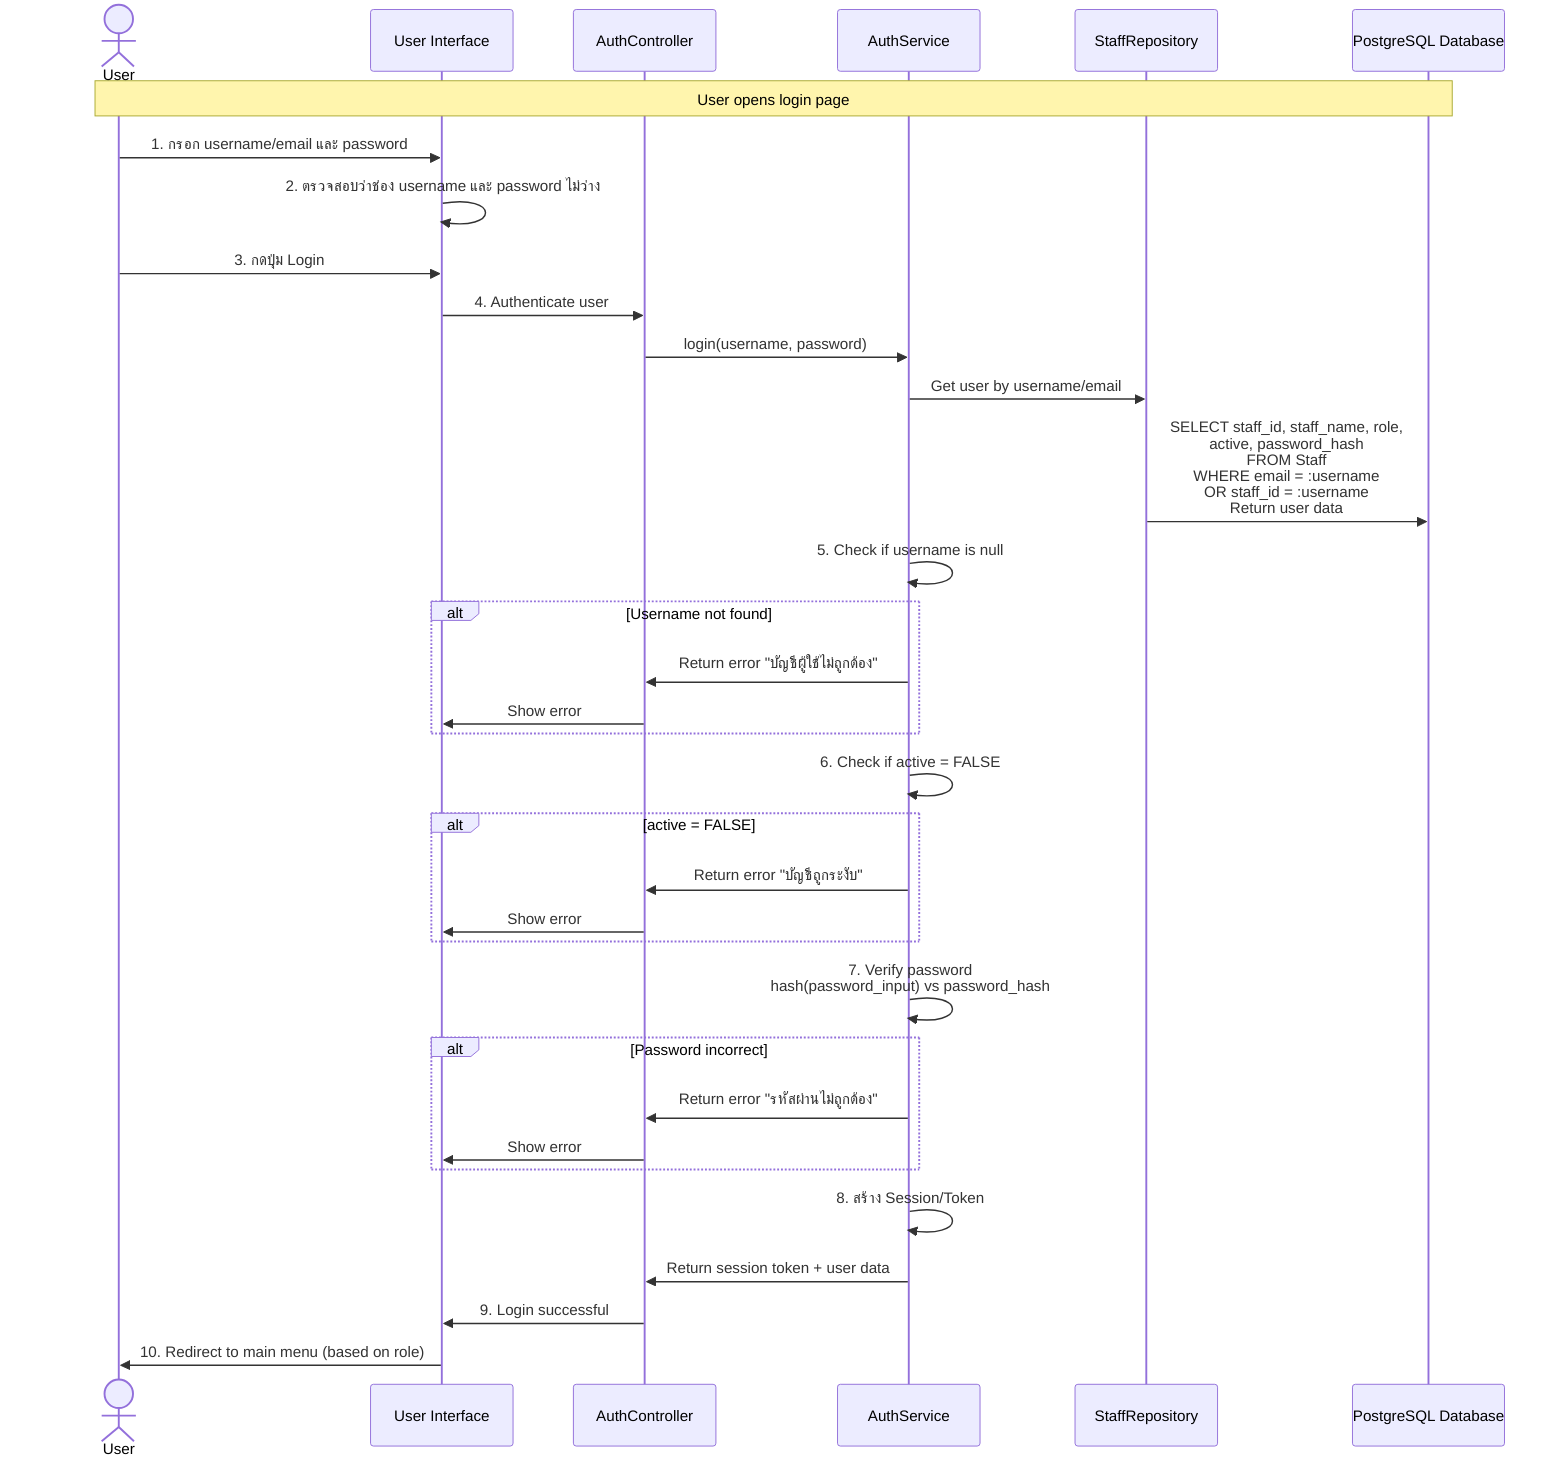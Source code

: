 sequenceDiagram
    actor User as User
    participant UI as User Interface
    participant Controller as AuthController
    participant Service as AuthService
    participant Repo as StaffRepository
    participant DB as PostgreSQL Database

    Note over User,DB: User opens login page

    User->>UI: 1. กรอก username/email และ password
    UI->>UI: 2. ตรวจสอบว่าช่อง username และ password ไม่ว่าง
    
    User->>UI: 3. กดปุ่ม Login
    UI->>Controller: 4. Authenticate user
    Controller->>Service: login(username, password)
    Service->>Repo: Get user by username/email
    Repo->>DB: SELECT staff_id, staff_name, role,<br/>active, password_hash<br/>FROM Staff<br/>WHERE email = :username<br/>OR staff_id = :username<br>Return user data
    
    Service->>Service: 5. Check if username is null
    alt Username not found
        Service->>Controller: Return error "บัญชีผู้ใช้ไม่ถูกต้อง"
        Controller->>UI: Show error
    end
    
    Service->>Service: 6. Check if active = FALSE
    alt active = FALSE
        Service->>Controller: Return error "บัญชีถูกระงับ"
        Controller->>UI: Show error
    end
    
    Service->>Service: 7. Verify password<br/>hash(password_input) vs password_hash
    alt Password incorrect
        Service->>Controller: Return error "รหัสผ่านไม่ถูกต้อง"
        Controller->>UI: Show error
    end
    
    Service->>Service: 8. สร้าง Session/Token
    Service->>Controller: Return session token + user data
    Controller->>UI: 9. Login successful
    UI->>User: 10. Redirect to main menu (based on role)